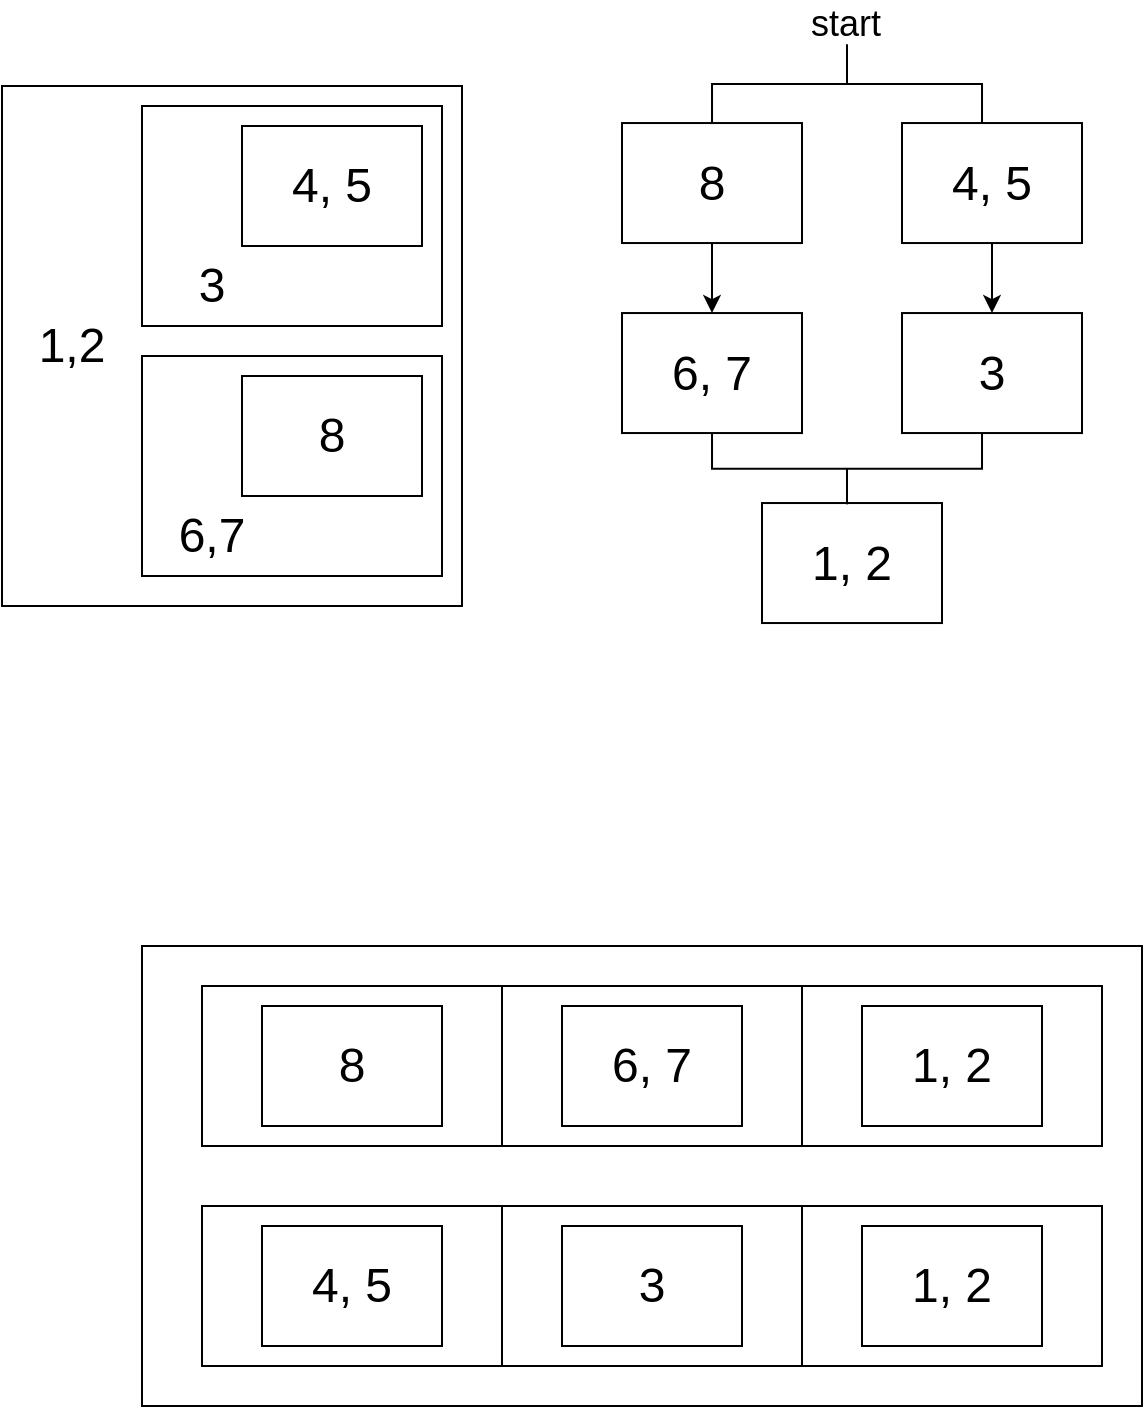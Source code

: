 <mxfile version="13.6.2" type="device"><diagram id="V4kUui28w9S9r3OBsr28" name="Page-1"><mxGraphModel dx="807" dy="966" grid="1" gridSize="10" guides="1" tooltips="1" connect="1" arrows="1" fold="1" page="1" pageScale="1" pageWidth="1600" pageHeight="900" math="0" shadow="0"><root><mxCell id="0"/><mxCell id="1" parent="0"/><mxCell id="--ydNQ_wSr_A8ULWIFLg-44" value="" style="rounded=0;whiteSpace=wrap;html=1;spacingRight=0;" vertex="1" parent="1"><mxGeometry x="130" y="530" width="500" height="230" as="geometry"/></mxCell><mxCell id="--ydNQ_wSr_A8ULWIFLg-4" value="" style="rounded=0;whiteSpace=wrap;html=1;spacingRight=0;" vertex="1" parent="1"><mxGeometry x="60" y="100" width="230" height="260" as="geometry"/></mxCell><mxCell id="--ydNQ_wSr_A8ULWIFLg-3" value="" style="rounded=0;whiteSpace=wrap;html=1;spacingRight=0;" vertex="1" parent="1"><mxGeometry x="130" y="110" width="150" height="110" as="geometry"/></mxCell><mxCell id="--ydNQ_wSr_A8ULWIFLg-1" value="" style="rounded=0;whiteSpace=wrap;html=1;spacingRight=0;" vertex="1" parent="1"><mxGeometry x="180" y="120" width="90" height="60" as="geometry"/></mxCell><mxCell id="--ydNQ_wSr_A8ULWIFLg-2" value="4, 5" style="text;html=1;strokeColor=none;fillColor=none;align=center;verticalAlign=middle;whiteSpace=wrap;rounded=0;fontSize=24;spacingRight=0;" vertex="1" parent="1"><mxGeometry x="190" y="140" width="70" height="20" as="geometry"/></mxCell><mxCell id="--ydNQ_wSr_A8ULWIFLg-5" value="3" style="text;html=1;strokeColor=none;fillColor=none;align=center;verticalAlign=middle;whiteSpace=wrap;rounded=0;fontSize=24;spacingRight=0;" vertex="1" parent="1"><mxGeometry x="140" y="190" width="50" height="20" as="geometry"/></mxCell><mxCell id="--ydNQ_wSr_A8ULWIFLg-6" value="1,2" style="text;html=1;strokeColor=none;fillColor=none;align=center;verticalAlign=middle;whiteSpace=wrap;rounded=0;fontSize=24;spacingRight=0;" vertex="1" parent="1"><mxGeometry x="70" y="220" width="50" height="20" as="geometry"/></mxCell><mxCell id="--ydNQ_wSr_A8ULWIFLg-8" value="" style="rounded=0;whiteSpace=wrap;html=1;spacingRight=0;" vertex="1" parent="1"><mxGeometry x="130" y="235" width="150" height="110" as="geometry"/></mxCell><mxCell id="--ydNQ_wSr_A8ULWIFLg-9" value="" style="rounded=0;whiteSpace=wrap;html=1;spacingRight=0;" vertex="1" parent="1"><mxGeometry x="180" y="245" width="90" height="60" as="geometry"/></mxCell><mxCell id="--ydNQ_wSr_A8ULWIFLg-10" value="8" style="text;html=1;strokeColor=none;fillColor=none;align=center;verticalAlign=middle;whiteSpace=wrap;rounded=0;fontSize=24;spacingRight=0;" vertex="1" parent="1"><mxGeometry x="200" y="265" width="50" height="20" as="geometry"/></mxCell><mxCell id="--ydNQ_wSr_A8ULWIFLg-11" value="6,7" style="text;html=1;strokeColor=none;fillColor=none;align=center;verticalAlign=middle;whiteSpace=wrap;rounded=0;fontSize=24;spacingRight=0;" vertex="1" parent="1"><mxGeometry x="140" y="315" width="50" height="20" as="geometry"/></mxCell><mxCell id="--ydNQ_wSr_A8ULWIFLg-22" value="" style="rounded=0;whiteSpace=wrap;html=1;spacingRight=0;" vertex="1" parent="1"><mxGeometry x="370" y="118.52" width="90" height="60" as="geometry"/></mxCell><mxCell id="--ydNQ_wSr_A8ULWIFLg-23" value="8" style="text;html=1;strokeColor=none;fillColor=none;align=center;verticalAlign=middle;whiteSpace=wrap;rounded=0;fontSize=24;spacingRight=0;" vertex="1" parent="1"><mxGeometry x="390" y="138.52" width="50" height="20" as="geometry"/></mxCell><mxCell id="--ydNQ_wSr_A8ULWIFLg-24" value="" style="rounded=0;whiteSpace=wrap;html=1;spacingRight=0;" vertex="1" parent="1"><mxGeometry x="510" y="118.52" width="90" height="60" as="geometry"/></mxCell><mxCell id="--ydNQ_wSr_A8ULWIFLg-25" value="4, 5" style="text;html=1;strokeColor=none;fillColor=none;align=center;verticalAlign=middle;whiteSpace=wrap;rounded=0;fontSize=24;spacingRight=0;" vertex="1" parent="1"><mxGeometry x="520" y="138.52" width="70" height="20" as="geometry"/></mxCell><mxCell id="--ydNQ_wSr_A8ULWIFLg-26" value="" style="rounded=0;whiteSpace=wrap;html=1;spacingRight=0;" vertex="1" parent="1"><mxGeometry x="370" y="213.52" width="90" height="60" as="geometry"/></mxCell><mxCell id="--ydNQ_wSr_A8ULWIFLg-27" value="6, 7" style="text;html=1;strokeColor=none;fillColor=none;align=center;verticalAlign=middle;whiteSpace=wrap;rounded=0;fontSize=24;spacingRight=0;" vertex="1" parent="1"><mxGeometry x="390" y="233.52" width="50" height="20" as="geometry"/></mxCell><mxCell id="--ydNQ_wSr_A8ULWIFLg-28" value="" style="rounded=0;whiteSpace=wrap;html=1;spacingRight=0;" vertex="1" parent="1"><mxGeometry x="510" y="213.52" width="90" height="60" as="geometry"/></mxCell><mxCell id="--ydNQ_wSr_A8ULWIFLg-29" value="3" style="text;html=1;strokeColor=none;fillColor=none;align=center;verticalAlign=middle;whiteSpace=wrap;rounded=0;fontSize=24;spacingRight=0;" vertex="1" parent="1"><mxGeometry x="530" y="233.52" width="50" height="20" as="geometry"/></mxCell><mxCell id="--ydNQ_wSr_A8ULWIFLg-30" value="" style="rounded=0;whiteSpace=wrap;html=1;spacingRight=0;" vertex="1" parent="1"><mxGeometry x="440" y="308.52" width="90" height="60" as="geometry"/></mxCell><mxCell id="--ydNQ_wSr_A8ULWIFLg-31" value="1, 2" style="text;html=1;strokeColor=none;fillColor=none;align=center;verticalAlign=middle;whiteSpace=wrap;rounded=0;fontSize=24;spacingRight=0;" vertex="1" parent="1"><mxGeometry x="460" y="328.52" width="50" height="20" as="geometry"/></mxCell><mxCell id="--ydNQ_wSr_A8ULWIFLg-32" value="" style="endArrow=classic;html=1;fontSize=24;exitX=0.5;exitY=1;exitDx=0;exitDy=0;entryX=0.5;entryY=0;entryDx=0;entryDy=0;" edge="1" parent="1" source="--ydNQ_wSr_A8ULWIFLg-22" target="--ydNQ_wSr_A8ULWIFLg-26"><mxGeometry width="50" height="50" relative="1" as="geometry"><mxPoint x="440" y="388.52" as="sourcePoint"/><mxPoint x="490" y="338.52" as="targetPoint"/></mxGeometry></mxCell><mxCell id="--ydNQ_wSr_A8ULWIFLg-33" value="" style="endArrow=classic;html=1;fontSize=24;exitX=0.5;exitY=1;exitDx=0;exitDy=0;entryX=0.5;entryY=0;entryDx=0;entryDy=0;" edge="1" parent="1" source="--ydNQ_wSr_A8ULWIFLg-24" target="--ydNQ_wSr_A8ULWIFLg-28"><mxGeometry width="50" height="50" relative="1" as="geometry"><mxPoint x="425" y="188.52" as="sourcePoint"/><mxPoint x="425" y="223.52" as="targetPoint"/></mxGeometry></mxCell><mxCell id="--ydNQ_wSr_A8ULWIFLg-36" value="" style="strokeWidth=1;html=1;shape=mxgraph.flowchart.annotation_2;align=left;labelPosition=right;pointerEvents=1;fontSize=24;rotation=-90;" vertex="1" parent="1"><mxGeometry x="464.67" y="223.82" width="35.68" height="135" as="geometry"/></mxCell><mxCell id="--ydNQ_wSr_A8ULWIFLg-37" value="" style="strokeWidth=1;html=1;shape=mxgraph.flowchart.annotation_2;align=left;labelPosition=right;pointerEvents=1;fontSize=24;rotation=90;" vertex="1" parent="1"><mxGeometry x="462.67" y="31.48" width="39.68" height="135" as="geometry"/></mxCell><mxCell id="--ydNQ_wSr_A8ULWIFLg-38" value="start" style="text;html=1;strokeColor=none;fillColor=none;align=center;verticalAlign=middle;whiteSpace=wrap;rounded=0;fontSize=18;" vertex="1" parent="1"><mxGeometry x="462" y="58.52" width="40" height="20" as="geometry"/></mxCell><mxCell id="--ydNQ_wSr_A8ULWIFLg-54" value="" style="rounded=0;whiteSpace=wrap;html=1;spacingRight=0;" vertex="1" parent="1"><mxGeometry x="160" y="550" width="150" height="80" as="geometry"/></mxCell><mxCell id="--ydNQ_wSr_A8ULWIFLg-55" value="" style="rounded=0;whiteSpace=wrap;html=1;spacingRight=0;" vertex="1" parent="1"><mxGeometry x="190" y="560" width="90" height="60" as="geometry"/></mxCell><mxCell id="--ydNQ_wSr_A8ULWIFLg-56" value="8" style="text;html=1;strokeColor=none;fillColor=none;align=center;verticalAlign=middle;whiteSpace=wrap;rounded=0;fontSize=24;spacingRight=0;" vertex="1" parent="1"><mxGeometry x="210" y="580" width="50" height="20" as="geometry"/></mxCell><mxCell id="--ydNQ_wSr_A8ULWIFLg-57" value="" style="rounded=0;whiteSpace=wrap;html=1;spacingRight=0;" vertex="1" parent="1"><mxGeometry x="310" y="550" width="150" height="80" as="geometry"/></mxCell><mxCell id="--ydNQ_wSr_A8ULWIFLg-58" value="" style="rounded=0;whiteSpace=wrap;html=1;spacingRight=0;" vertex="1" parent="1"><mxGeometry x="340" y="560" width="90" height="60" as="geometry"/></mxCell><mxCell id="--ydNQ_wSr_A8ULWIFLg-59" value="6, 7" style="text;html=1;strokeColor=none;fillColor=none;align=center;verticalAlign=middle;whiteSpace=wrap;rounded=0;fontSize=24;spacingRight=0;" vertex="1" parent="1"><mxGeometry x="360" y="580" width="50" height="20" as="geometry"/></mxCell><mxCell id="--ydNQ_wSr_A8ULWIFLg-60" value="" style="rounded=0;whiteSpace=wrap;html=1;spacingRight=0;" vertex="1" parent="1"><mxGeometry x="160" y="660" width="150" height="80" as="geometry"/></mxCell><mxCell id="--ydNQ_wSr_A8ULWIFLg-61" value="" style="rounded=0;whiteSpace=wrap;html=1;spacingRight=0;" vertex="1" parent="1"><mxGeometry x="190" y="670" width="90" height="60" as="geometry"/></mxCell><mxCell id="--ydNQ_wSr_A8ULWIFLg-62" value="4, 5" style="text;html=1;strokeColor=none;fillColor=none;align=center;verticalAlign=middle;whiteSpace=wrap;rounded=0;fontSize=24;spacingRight=0;" vertex="1" parent="1"><mxGeometry x="210" y="690" width="50" height="20" as="geometry"/></mxCell><mxCell id="--ydNQ_wSr_A8ULWIFLg-63" value="" style="rounded=0;whiteSpace=wrap;html=1;spacingRight=0;" vertex="1" parent="1"><mxGeometry x="310" y="660" width="150" height="80" as="geometry"/></mxCell><mxCell id="--ydNQ_wSr_A8ULWIFLg-64" value="" style="rounded=0;whiteSpace=wrap;html=1;spacingRight=0;" vertex="1" parent="1"><mxGeometry x="340" y="670" width="90" height="60" as="geometry"/></mxCell><mxCell id="--ydNQ_wSr_A8ULWIFLg-65" value="3" style="text;html=1;strokeColor=none;fillColor=none;align=center;verticalAlign=middle;whiteSpace=wrap;rounded=0;fontSize=24;spacingRight=0;" vertex="1" parent="1"><mxGeometry x="360" y="690" width="50" height="20" as="geometry"/></mxCell><mxCell id="--ydNQ_wSr_A8ULWIFLg-72" value="" style="rounded=0;whiteSpace=wrap;html=1;spacingRight=0;" vertex="1" parent="1"><mxGeometry x="460" y="550" width="150" height="80" as="geometry"/></mxCell><mxCell id="--ydNQ_wSr_A8ULWIFLg-73" value="" style="rounded=0;whiteSpace=wrap;html=1;spacingRight=0;" vertex="1" parent="1"><mxGeometry x="490" y="560" width="90" height="60" as="geometry"/></mxCell><mxCell id="--ydNQ_wSr_A8ULWIFLg-74" value="1, 2" style="text;html=1;strokeColor=none;fillColor=none;align=center;verticalAlign=middle;whiteSpace=wrap;rounded=0;fontSize=24;spacingRight=0;" vertex="1" parent="1"><mxGeometry x="510" y="580" width="50" height="20" as="geometry"/></mxCell><mxCell id="--ydNQ_wSr_A8ULWIFLg-75" value="" style="rounded=0;whiteSpace=wrap;html=1;spacingRight=0;" vertex="1" parent="1"><mxGeometry x="460" y="660" width="150" height="80" as="geometry"/></mxCell><mxCell id="--ydNQ_wSr_A8ULWIFLg-76" value="" style="rounded=0;whiteSpace=wrap;html=1;spacingRight=0;" vertex="1" parent="1"><mxGeometry x="490" y="670" width="90" height="60" as="geometry"/></mxCell><mxCell id="--ydNQ_wSr_A8ULWIFLg-77" value="1, 2" style="text;html=1;strokeColor=none;fillColor=none;align=center;verticalAlign=middle;whiteSpace=wrap;rounded=0;fontSize=24;spacingRight=0;" vertex="1" parent="1"><mxGeometry x="510" y="690" width="50" height="20" as="geometry"/></mxCell></root></mxGraphModel></diagram></mxfile>